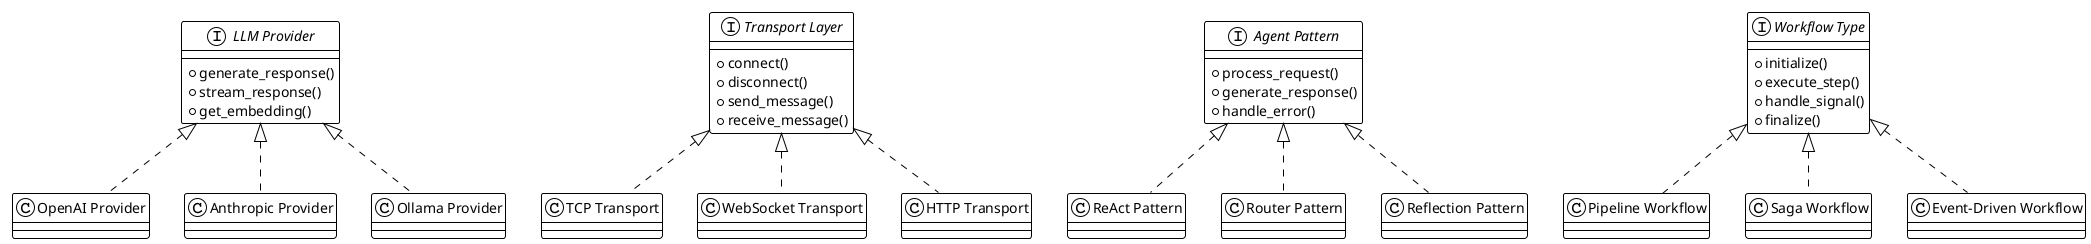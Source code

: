 @startuml
!theme plain

interface "LLM Provider" as llmProvider {
    +generate_response()
    +stream_response()
    +get_embedding()
}

interface "Transport Layer" as transport {
    +connect()
    +disconnect()
    +send_message()
    +receive_message()
}

interface "Agent Pattern" as agentPattern {
    +process_request()
    +generate_response()
    +handle_error()
}

interface "Workflow Type" as workflowType {
    +initialize()
    +execute_step()
    +handle_signal()
    +finalize()
}

class "OpenAI Provider" as openai
class "Anthropic Provider" as anthropic
class "Ollama Provider" as ollama

class "TCP Transport" as tcp
class "WebSocket Transport" as websocket
class "HTTP Transport" as http

class "ReAct Pattern" as react
class "Router Pattern" as router
class "Reflection Pattern" as reflection

class "Pipeline Workflow" as pipeline
class "Saga Workflow" as saga
class "Event-Driven Workflow" as event

llmProvider <|.. openai
llmProvider <|.. anthropic
llmProvider <|.. ollama

transport <|.. tcp
transport <|.. websocket
transport <|.. http

agentPattern <|.. react
agentPattern <|.. router
agentPattern <|.. reflection

workflowType <|.. pipeline
workflowType <|.. saga
workflowType <|.. event

@enduml
